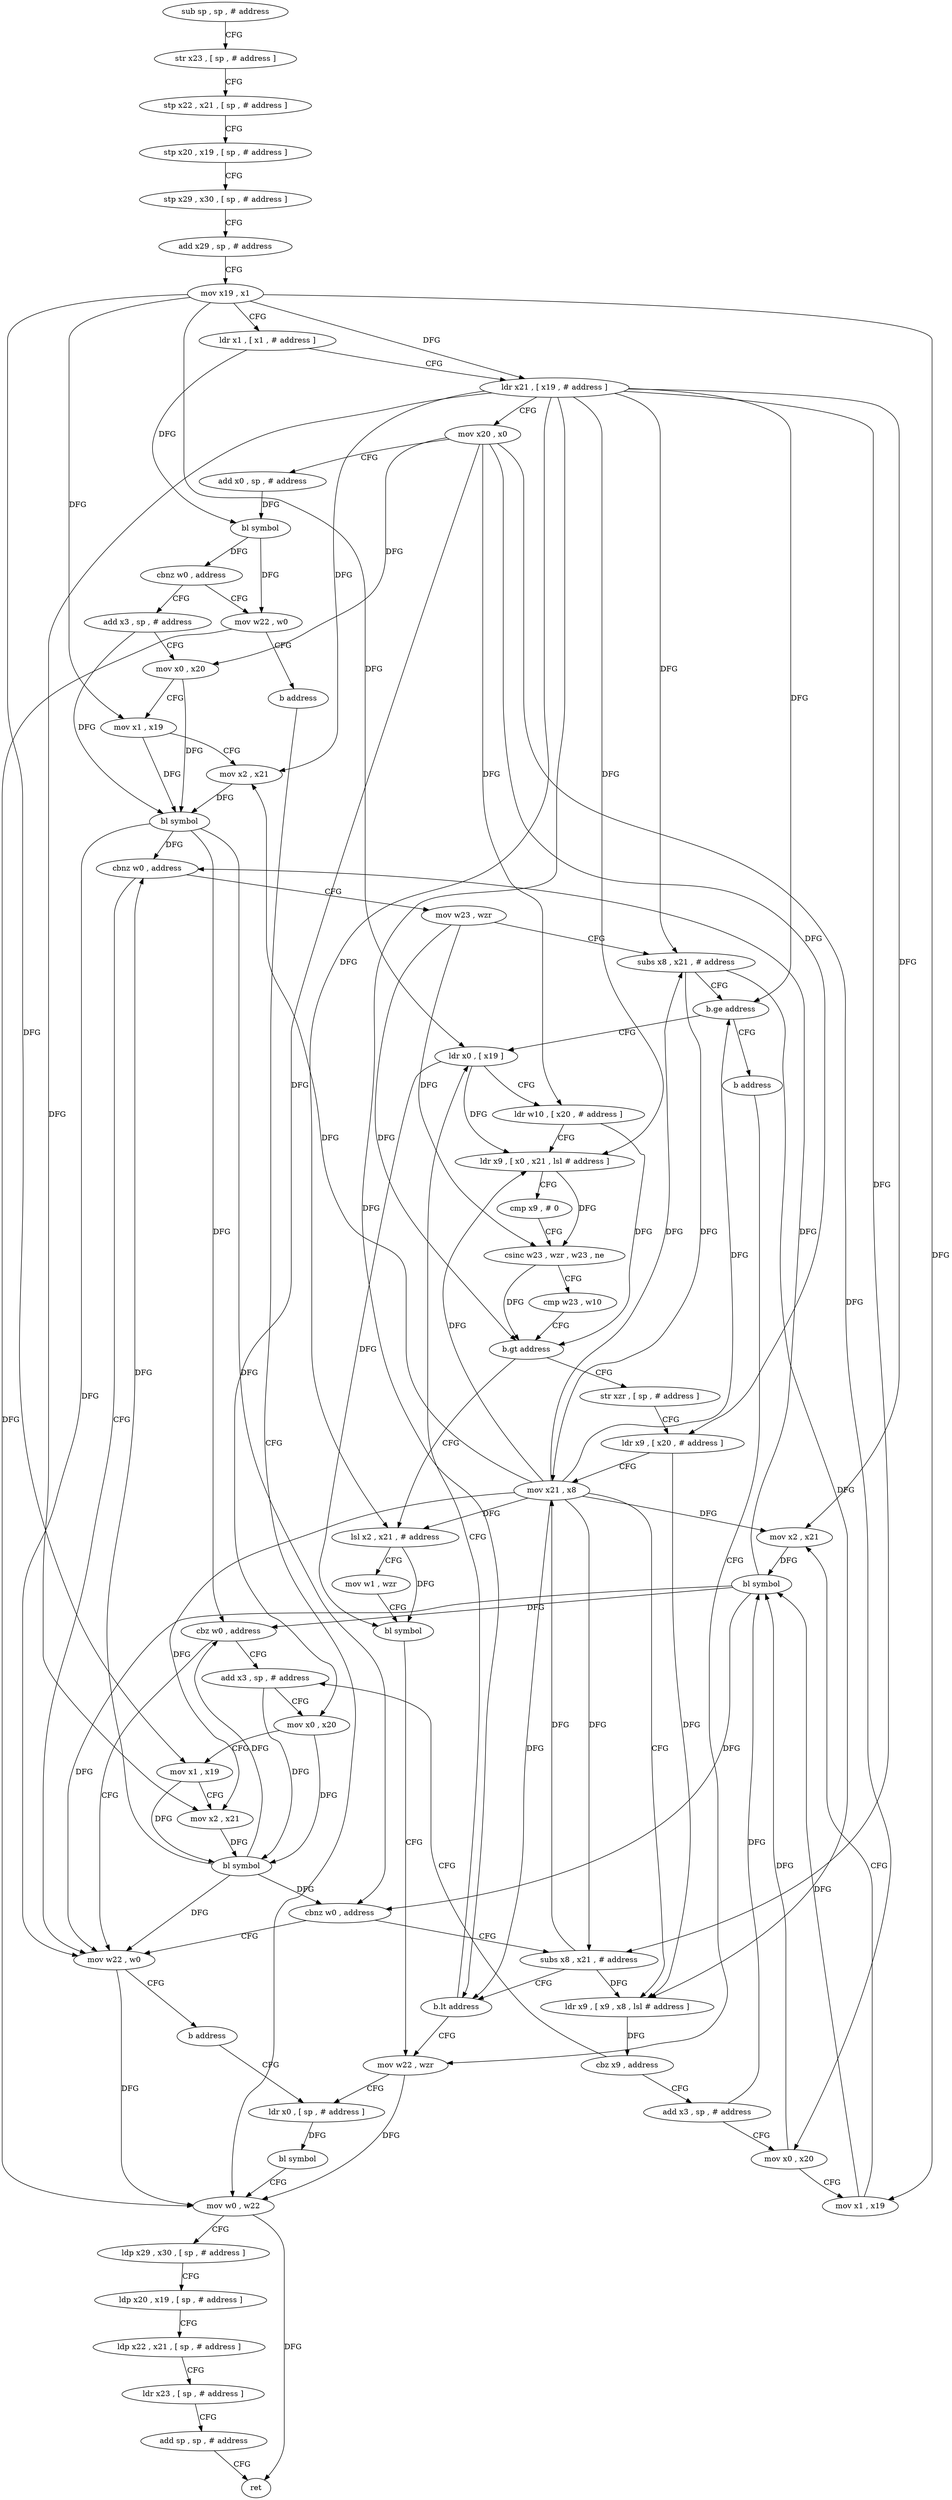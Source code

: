 digraph "func" {
"4258820" [label = "sub sp , sp , # address" ]
"4258824" [label = "str x23 , [ sp , # address ]" ]
"4258828" [label = "stp x22 , x21 , [ sp , # address ]" ]
"4258832" [label = "stp x20 , x19 , [ sp , # address ]" ]
"4258836" [label = "stp x29 , x30 , [ sp , # address ]" ]
"4258840" [label = "add x29 , sp , # address" ]
"4258844" [label = "mov x19 , x1" ]
"4258848" [label = "ldr x1 , [ x1 , # address ]" ]
"4258852" [label = "ldr x21 , [ x19 , # address ]" ]
"4258856" [label = "mov x20 , x0" ]
"4258860" [label = "add x0 , sp , # address" ]
"4258864" [label = "bl symbol" ]
"4258868" [label = "cbnz w0 , address" ]
"4259076" [label = "mov w22 , w0" ]
"4258872" [label = "add x3 , sp , # address" ]
"4259080" [label = "b address" ]
"4259048" [label = "mov w0 , w22" ]
"4258876" [label = "mov x0 , x20" ]
"4258880" [label = "mov x1 , x19" ]
"4258884" [label = "mov x2 , x21" ]
"4258888" [label = "bl symbol" ]
"4258892" [label = "cbnz w0 , address" ]
"4259016" [label = "mov w22 , w0" ]
"4258896" [label = "mov w23 , wzr" ]
"4259052" [label = "ldp x29 , x30 , [ sp , # address ]" ]
"4259056" [label = "ldp x20 , x19 , [ sp , # address ]" ]
"4259060" [label = "ldp x22 , x21 , [ sp , # address ]" ]
"4259064" [label = "ldr x23 , [ sp , # address ]" ]
"4259068" [label = "add sp , sp , # address" ]
"4259072" [label = "ret" ]
"4259020" [label = "b address" ]
"4259040" [label = "ldr x0 , [ sp , # address ]" ]
"4258900" [label = "subs x8 , x21 , # address" ]
"4258904" [label = "b.ge address" ]
"4258944" [label = "ldr x0 , [ x19 ]" ]
"4258908" [label = "b address" ]
"4259044" [label = "bl symbol" ]
"4258948" [label = "ldr w10 , [ x20 , # address ]" ]
"4258952" [label = "ldr x9 , [ x0 , x21 , lsl # address ]" ]
"4258956" [label = "cmp x9 , # 0" ]
"4258960" [label = "csinc w23 , wzr , w23 , ne" ]
"4258964" [label = "cmp w23 , w10" ]
"4258968" [label = "b.gt address" ]
"4259024" [label = "lsl x2 , x21 , # address" ]
"4258972" [label = "str xzr , [ sp , # address ]" ]
"4259036" [label = "mov w22 , wzr" ]
"4259028" [label = "mov w1 , wzr" ]
"4259032" [label = "bl symbol" ]
"4258976" [label = "ldr x9 , [ x20 , # address ]" ]
"4258980" [label = "mov x21 , x8" ]
"4258984" [label = "ldr x9 , [ x9 , x8 , lsl # address ]" ]
"4258988" [label = "cbz x9 , address" ]
"4258912" [label = "add x3 , sp , # address" ]
"4258992" [label = "add x3 , sp , # address" ]
"4258916" [label = "mov x0 , x20" ]
"4258920" [label = "mov x1 , x19" ]
"4258924" [label = "mov x2 , x21" ]
"4258928" [label = "bl symbol" ]
"4258932" [label = "cbnz w0 , address" ]
"4258936" [label = "subs x8 , x21 , # address" ]
"4258996" [label = "mov x0 , x20" ]
"4259000" [label = "mov x1 , x19" ]
"4259004" [label = "mov x2 , x21" ]
"4259008" [label = "bl symbol" ]
"4259012" [label = "cbz w0 , address" ]
"4258940" [label = "b.lt address" ]
"4258820" -> "4258824" [ label = "CFG" ]
"4258824" -> "4258828" [ label = "CFG" ]
"4258828" -> "4258832" [ label = "CFG" ]
"4258832" -> "4258836" [ label = "CFG" ]
"4258836" -> "4258840" [ label = "CFG" ]
"4258840" -> "4258844" [ label = "CFG" ]
"4258844" -> "4258848" [ label = "CFG" ]
"4258844" -> "4258852" [ label = "DFG" ]
"4258844" -> "4258880" [ label = "DFG" ]
"4258844" -> "4258944" [ label = "DFG" ]
"4258844" -> "4258920" [ label = "DFG" ]
"4258844" -> "4259000" [ label = "DFG" ]
"4258848" -> "4258852" [ label = "CFG" ]
"4258848" -> "4258864" [ label = "DFG" ]
"4258852" -> "4258856" [ label = "CFG" ]
"4258852" -> "4258884" [ label = "DFG" ]
"4258852" -> "4258900" [ label = "DFG" ]
"4258852" -> "4258904" [ label = "DFG" ]
"4258852" -> "4258952" [ label = "DFG" ]
"4258852" -> "4259024" [ label = "DFG" ]
"4258852" -> "4258924" [ label = "DFG" ]
"4258852" -> "4259004" [ label = "DFG" ]
"4258852" -> "4258936" [ label = "DFG" ]
"4258852" -> "4258940" [ label = "DFG" ]
"4258856" -> "4258860" [ label = "CFG" ]
"4258856" -> "4258876" [ label = "DFG" ]
"4258856" -> "4258948" [ label = "DFG" ]
"4258856" -> "4258976" [ label = "DFG" ]
"4258856" -> "4258916" [ label = "DFG" ]
"4258856" -> "4258996" [ label = "DFG" ]
"4258860" -> "4258864" [ label = "DFG" ]
"4258864" -> "4258868" [ label = "DFG" ]
"4258864" -> "4259076" [ label = "DFG" ]
"4258868" -> "4259076" [ label = "CFG" ]
"4258868" -> "4258872" [ label = "CFG" ]
"4259076" -> "4259080" [ label = "CFG" ]
"4259076" -> "4259048" [ label = "DFG" ]
"4258872" -> "4258876" [ label = "CFG" ]
"4258872" -> "4258888" [ label = "DFG" ]
"4259080" -> "4259048" [ label = "CFG" ]
"4259048" -> "4259052" [ label = "CFG" ]
"4259048" -> "4259072" [ label = "DFG" ]
"4258876" -> "4258880" [ label = "CFG" ]
"4258876" -> "4258888" [ label = "DFG" ]
"4258880" -> "4258884" [ label = "CFG" ]
"4258880" -> "4258888" [ label = "DFG" ]
"4258884" -> "4258888" [ label = "DFG" ]
"4258888" -> "4258892" [ label = "DFG" ]
"4258888" -> "4259016" [ label = "DFG" ]
"4258888" -> "4258932" [ label = "DFG" ]
"4258888" -> "4259012" [ label = "DFG" ]
"4258892" -> "4259016" [ label = "CFG" ]
"4258892" -> "4258896" [ label = "CFG" ]
"4259016" -> "4259020" [ label = "CFG" ]
"4259016" -> "4259048" [ label = "DFG" ]
"4258896" -> "4258900" [ label = "CFG" ]
"4258896" -> "4258960" [ label = "DFG" ]
"4258896" -> "4258968" [ label = "DFG" ]
"4259052" -> "4259056" [ label = "CFG" ]
"4259056" -> "4259060" [ label = "CFG" ]
"4259060" -> "4259064" [ label = "CFG" ]
"4259064" -> "4259068" [ label = "CFG" ]
"4259068" -> "4259072" [ label = "CFG" ]
"4259020" -> "4259040" [ label = "CFG" ]
"4259040" -> "4259044" [ label = "DFG" ]
"4258900" -> "4258904" [ label = "CFG" ]
"4258900" -> "4258980" [ label = "DFG" ]
"4258900" -> "4258984" [ label = "DFG" ]
"4258904" -> "4258944" [ label = "CFG" ]
"4258904" -> "4258908" [ label = "CFG" ]
"4258944" -> "4258948" [ label = "CFG" ]
"4258944" -> "4258952" [ label = "DFG" ]
"4258944" -> "4259032" [ label = "DFG" ]
"4258908" -> "4259036" [ label = "CFG" ]
"4259044" -> "4259048" [ label = "CFG" ]
"4258948" -> "4258952" [ label = "CFG" ]
"4258948" -> "4258968" [ label = "DFG" ]
"4258952" -> "4258956" [ label = "CFG" ]
"4258952" -> "4258960" [ label = "DFG" ]
"4258956" -> "4258960" [ label = "CFG" ]
"4258960" -> "4258964" [ label = "CFG" ]
"4258960" -> "4258968" [ label = "DFG" ]
"4258964" -> "4258968" [ label = "CFG" ]
"4258968" -> "4259024" [ label = "CFG" ]
"4258968" -> "4258972" [ label = "CFG" ]
"4259024" -> "4259028" [ label = "CFG" ]
"4259024" -> "4259032" [ label = "DFG" ]
"4258972" -> "4258976" [ label = "CFG" ]
"4259036" -> "4259040" [ label = "CFG" ]
"4259036" -> "4259048" [ label = "DFG" ]
"4259028" -> "4259032" [ label = "CFG" ]
"4259032" -> "4259036" [ label = "CFG" ]
"4258976" -> "4258980" [ label = "CFG" ]
"4258976" -> "4258984" [ label = "DFG" ]
"4258980" -> "4258984" [ label = "CFG" ]
"4258980" -> "4258884" [ label = "DFG" ]
"4258980" -> "4258900" [ label = "DFG" ]
"4258980" -> "4258904" [ label = "DFG" ]
"4258980" -> "4258952" [ label = "DFG" ]
"4258980" -> "4259024" [ label = "DFG" ]
"4258980" -> "4258924" [ label = "DFG" ]
"4258980" -> "4259004" [ label = "DFG" ]
"4258980" -> "4258936" [ label = "DFG" ]
"4258980" -> "4258940" [ label = "DFG" ]
"4258984" -> "4258988" [ label = "DFG" ]
"4258988" -> "4258912" [ label = "CFG" ]
"4258988" -> "4258992" [ label = "CFG" ]
"4258912" -> "4258916" [ label = "CFG" ]
"4258912" -> "4258928" [ label = "DFG" ]
"4258992" -> "4258996" [ label = "CFG" ]
"4258992" -> "4259008" [ label = "DFG" ]
"4258916" -> "4258920" [ label = "CFG" ]
"4258916" -> "4258928" [ label = "DFG" ]
"4258920" -> "4258924" [ label = "CFG" ]
"4258920" -> "4258928" [ label = "DFG" ]
"4258924" -> "4258928" [ label = "DFG" ]
"4258928" -> "4258932" [ label = "DFG" ]
"4258928" -> "4258892" [ label = "DFG" ]
"4258928" -> "4259016" [ label = "DFG" ]
"4258928" -> "4259012" [ label = "DFG" ]
"4258932" -> "4259016" [ label = "CFG" ]
"4258932" -> "4258936" [ label = "CFG" ]
"4258936" -> "4258940" [ label = "CFG" ]
"4258936" -> "4258980" [ label = "DFG" ]
"4258936" -> "4258984" [ label = "DFG" ]
"4258996" -> "4259000" [ label = "CFG" ]
"4258996" -> "4259008" [ label = "DFG" ]
"4259000" -> "4259004" [ label = "CFG" ]
"4259000" -> "4259008" [ label = "DFG" ]
"4259004" -> "4259008" [ label = "DFG" ]
"4259008" -> "4259012" [ label = "DFG" ]
"4259008" -> "4258892" [ label = "DFG" ]
"4259008" -> "4259016" [ label = "DFG" ]
"4259008" -> "4258932" [ label = "DFG" ]
"4259012" -> "4258912" [ label = "CFG" ]
"4259012" -> "4259016" [ label = "CFG" ]
"4258940" -> "4259036" [ label = "CFG" ]
"4258940" -> "4258944" [ label = "CFG" ]
}
